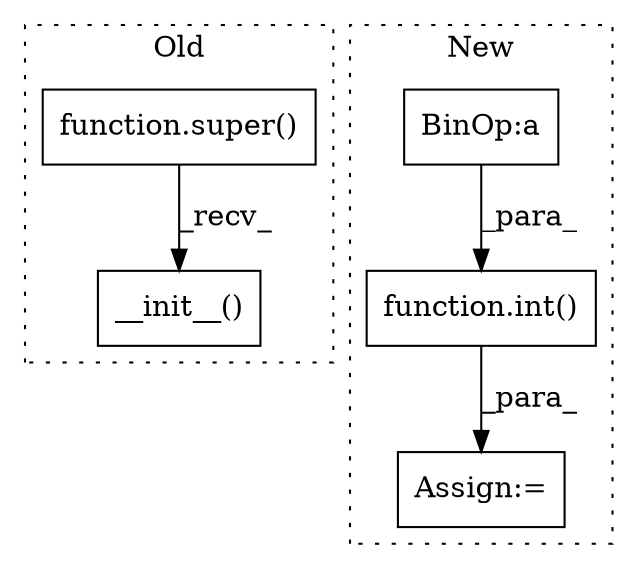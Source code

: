 digraph G {
subgraph cluster0 {
1 [label="function.super()" a="75" s="189,210" l="6,1" shape="box"];
5 [label="__init__()" a="75" s="189" l="33" shape="box"];
label = "Old";
style="dotted";
}
subgraph cluster1 {
2 [label="function.int()" a="75" s="4883,4894" l="4,1" shape="box"];
3 [label="BinOp:a" a="82" s="4890" l="3" shape="box"];
4 [label="Assign:=" a="68" s="4880" l="3" shape="box"];
label = "New";
style="dotted";
}
1 -> 5 [label="_recv_"];
2 -> 4 [label="_para_"];
3 -> 2 [label="_para_"];
}